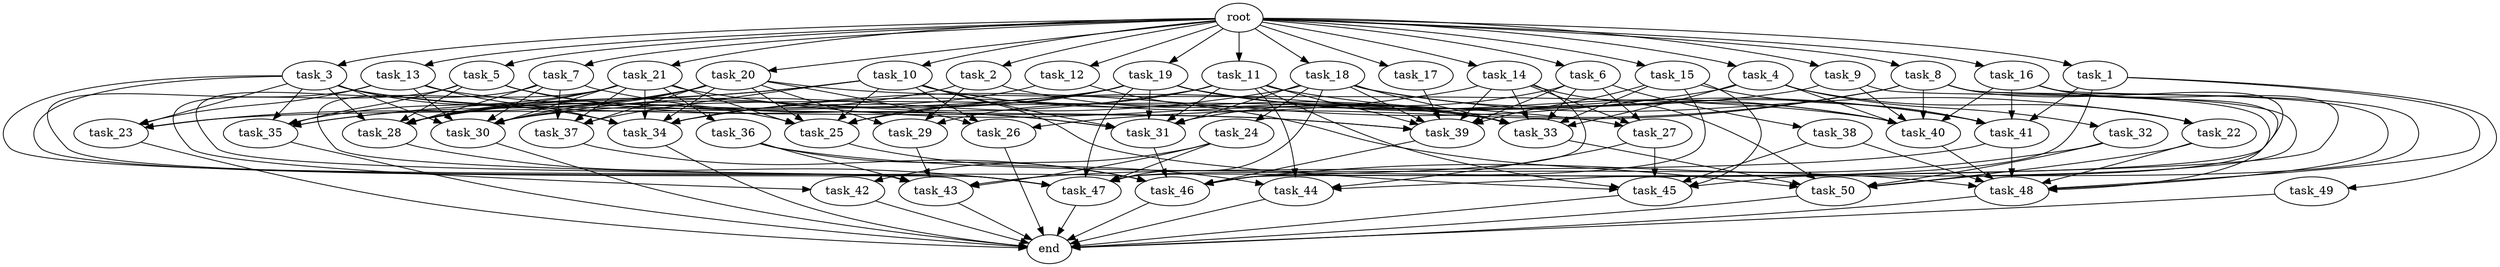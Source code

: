 digraph G {
  root [size="0.000000e+00"];
  task_1 [size="3.295175e+10"];
  task_2 [size="2.097332e+10"];
  task_3 [size="7.632124e+10"];
  task_4 [size="9.967602e+10"];
  task_5 [size="3.167987e+10"];
  task_6 [size="9.712291e+10"];
  task_7 [size="4.015359e+10"];
  task_8 [size="1.273397e+10"];
  task_9 [size="6.411915e+10"];
  task_10 [size="3.688071e+10"];
  task_11 [size="5.339042e+10"];
  task_12 [size="2.697845e+10"];
  task_13 [size="6.120796e+10"];
  task_14 [size="8.170459e+10"];
  task_15 [size="6.569429e+10"];
  task_16 [size="9.674903e+10"];
  task_17 [size="1.830541e+10"];
  task_18 [size="1.915847e+10"];
  task_19 [size="1.949341e+10"];
  task_20 [size="5.552049e+10"];
  task_21 [size="5.932026e+10"];
  task_22 [size="8.254946e+10"];
  task_23 [size="5.112250e+10"];
  task_24 [size="6.936951e+10"];
  task_25 [size="9.490113e+10"];
  task_26 [size="7.368360e+10"];
  task_27 [size="6.286184e+10"];
  task_28 [size="8.759076e+10"];
  task_29 [size="1.714777e+10"];
  task_30 [size="5.179198e+10"];
  task_31 [size="3.361296e+10"];
  task_32 [size="9.260647e+10"];
  task_33 [size="4.958878e+10"];
  task_34 [size="4.566659e+09"];
  task_35 [size="4.971246e+10"];
  task_36 [size="6.656862e+10"];
  task_37 [size="8.812114e+09"];
  task_38 [size="6.861571e+10"];
  task_39 [size="8.917409e+10"];
  task_40 [size="8.212971e+10"];
  task_41 [size="8.083144e+10"];
  task_42 [size="3.607761e+10"];
  task_43 [size="7.883837e+10"];
  task_44 [size="8.224619e+10"];
  task_45 [size="9.120777e+10"];
  task_46 [size="3.581927e+10"];
  task_47 [size="2.805707e+10"];
  task_48 [size="7.012618e+10"];
  task_49 [size="4.923914e+10"];
  task_50 [size="4.824754e+10"];
  end [size="0.000000e+00"];

  root -> task_1 [size="1.000000e-12"];
  root -> task_2 [size="1.000000e-12"];
  root -> task_3 [size="1.000000e-12"];
  root -> task_4 [size="1.000000e-12"];
  root -> task_5 [size="1.000000e-12"];
  root -> task_6 [size="1.000000e-12"];
  root -> task_7 [size="1.000000e-12"];
  root -> task_8 [size="1.000000e-12"];
  root -> task_9 [size="1.000000e-12"];
  root -> task_10 [size="1.000000e-12"];
  root -> task_11 [size="1.000000e-12"];
  root -> task_12 [size="1.000000e-12"];
  root -> task_13 [size="1.000000e-12"];
  root -> task_14 [size="1.000000e-12"];
  root -> task_15 [size="1.000000e-12"];
  root -> task_16 [size="1.000000e-12"];
  root -> task_17 [size="1.000000e-12"];
  root -> task_18 [size="1.000000e-12"];
  root -> task_19 [size="1.000000e-12"];
  root -> task_20 [size="1.000000e-12"];
  root -> task_21 [size="1.000000e-12"];
  task_1 -> task_41 [size="1.616629e+08"];
  task_1 -> task_47 [size="3.507134e+07"];
  task_1 -> task_48 [size="8.765772e+07"];
  task_1 -> task_49 [size="4.923914e+08"];
  task_2 -> task_28 [size="1.094884e+08"];
  task_2 -> task_29 [size="5.715923e+07"];
  task_2 -> task_33 [size="5.509864e+07"];
  task_3 -> task_23 [size="1.278062e+08"];
  task_3 -> task_28 [size="1.094884e+08"];
  task_3 -> task_30 [size="6.473997e+07"];
  task_3 -> task_33 [size="5.509864e+07"];
  task_3 -> task_34 [size="6.523799e+06"];
  task_3 -> task_35 [size="9.942492e+07"];
  task_3 -> task_39 [size="1.114676e+08"];
  task_3 -> task_43 [size="1.313973e+08"];
  task_3 -> task_47 [size="3.507134e+07"];
  task_4 -> task_22 [size="4.127473e+08"];
  task_4 -> task_32 [size="9.260647e+08"];
  task_4 -> task_33 [size="5.509864e+07"];
  task_4 -> task_34 [size="6.523799e+06"];
  task_4 -> task_40 [size="1.173282e+08"];
  task_5 -> task_25 [size="1.581685e+08"];
  task_5 -> task_28 [size="1.094884e+08"];
  task_5 -> task_31 [size="4.801852e+07"];
  task_5 -> task_35 [size="9.942492e+07"];
  task_5 -> task_42 [size="1.803881e+08"];
  task_6 -> task_27 [size="2.095395e+08"];
  task_6 -> task_31 [size="4.801852e+07"];
  task_6 -> task_33 [size="5.509864e+07"];
  task_6 -> task_38 [size="6.861571e+08"];
  task_6 -> task_39 [size="1.114676e+08"];
  task_7 -> task_28 [size="1.094884e+08"];
  task_7 -> task_30 [size="6.473997e+07"];
  task_7 -> task_31 [size="4.801852e+07"];
  task_7 -> task_37 [size="2.203029e+07"];
  task_7 -> task_43 [size="1.313973e+08"];
  task_8 -> task_25 [size="1.581685e+08"];
  task_8 -> task_26 [size="2.456120e+08"];
  task_8 -> task_40 [size="1.173282e+08"];
  task_8 -> task_45 [size="1.520129e+08"];
  task_8 -> task_48 [size="8.765772e+07"];
  task_8 -> task_50 [size="6.892506e+07"];
  task_9 -> task_30 [size="6.473997e+07"];
  task_9 -> task_40 [size="1.173282e+08"];
  task_9 -> task_48 [size="8.765772e+07"];
  task_10 -> task_25 [size="1.581685e+08"];
  task_10 -> task_26 [size="2.456120e+08"];
  task_10 -> task_28 [size="1.094884e+08"];
  task_10 -> task_31 [size="4.801852e+07"];
  task_10 -> task_33 [size="5.509864e+07"];
  task_10 -> task_35 [size="9.942492e+07"];
  task_10 -> task_37 [size="2.203029e+07"];
  task_10 -> task_45 [size="1.520129e+08"];
  task_11 -> task_28 [size="1.094884e+08"];
  task_11 -> task_29 [size="5.715923e+07"];
  task_11 -> task_31 [size="4.801852e+07"];
  task_11 -> task_39 [size="1.114676e+08"];
  task_11 -> task_41 [size="1.616629e+08"];
  task_11 -> task_44 [size="2.056155e+08"];
  task_11 -> task_45 [size="1.520129e+08"];
  task_12 -> task_34 [size="6.523799e+06"];
  task_12 -> task_50 [size="6.892506e+07"];
  task_13 -> task_23 [size="1.278062e+08"];
  task_13 -> task_30 [size="6.473997e+07"];
  task_13 -> task_34 [size="6.523799e+06"];
  task_13 -> task_39 [size="1.114676e+08"];
  task_13 -> task_46 [size="4.477409e+07"];
  task_14 -> task_27 [size="2.095395e+08"];
  task_14 -> task_33 [size="5.509864e+07"];
  task_14 -> task_34 [size="6.523799e+06"];
  task_14 -> task_39 [size="1.114676e+08"];
  task_14 -> task_46 [size="4.477409e+07"];
  task_14 -> task_50 [size="6.892506e+07"];
  task_15 -> task_33 [size="5.509864e+07"];
  task_15 -> task_39 [size="1.114676e+08"];
  task_15 -> task_41 [size="1.616629e+08"];
  task_15 -> task_45 [size="1.520129e+08"];
  task_15 -> task_47 [size="3.507134e+07"];
  task_16 -> task_40 [size="1.173282e+08"];
  task_16 -> task_41 [size="1.616629e+08"];
  task_16 -> task_44 [size="2.056155e+08"];
  task_16 -> task_46 [size="4.477409e+07"];
  task_16 -> task_50 [size="6.892506e+07"];
  task_17 -> task_39 [size="1.114676e+08"];
  task_18 -> task_22 [size="4.127473e+08"];
  task_18 -> task_24 [size="6.936951e+08"];
  task_18 -> task_30 [size="6.473997e+07"];
  task_18 -> task_31 [size="4.801852e+07"];
  task_18 -> task_33 [size="5.509864e+07"];
  task_18 -> task_39 [size="1.114676e+08"];
  task_18 -> task_40 [size="1.173282e+08"];
  task_18 -> task_47 [size="3.507134e+07"];
  task_19 -> task_23 [size="1.278062e+08"];
  task_19 -> task_25 [size="1.581685e+08"];
  task_19 -> task_30 [size="6.473997e+07"];
  task_19 -> task_31 [size="4.801852e+07"];
  task_19 -> task_33 [size="5.509864e+07"];
  task_19 -> task_40 [size="1.173282e+08"];
  task_19 -> task_41 [size="1.616629e+08"];
  task_19 -> task_47 [size="3.507134e+07"];
  task_20 -> task_23 [size="1.278062e+08"];
  task_20 -> task_25 [size="1.581685e+08"];
  task_20 -> task_26 [size="2.456120e+08"];
  task_20 -> task_28 [size="1.094884e+08"];
  task_20 -> task_29 [size="5.715923e+07"];
  task_20 -> task_30 [size="6.473997e+07"];
  task_20 -> task_34 [size="6.523799e+06"];
  task_20 -> task_35 [size="9.942492e+07"];
  task_20 -> task_37 [size="2.203029e+07"];
  task_20 -> task_40 [size="1.173282e+08"];
  task_21 -> task_25 [size="1.581685e+08"];
  task_21 -> task_27 [size="2.095395e+08"];
  task_21 -> task_28 [size="1.094884e+08"];
  task_21 -> task_30 [size="6.473997e+07"];
  task_21 -> task_34 [size="6.523799e+06"];
  task_21 -> task_35 [size="9.942492e+07"];
  task_21 -> task_36 [size="6.656862e+08"];
  task_21 -> task_37 [size="2.203029e+07"];
  task_21 -> task_47 [size="3.507134e+07"];
  task_22 -> task_48 [size="8.765772e+07"];
  task_22 -> task_50 [size="6.892506e+07"];
  task_23 -> end [size="1.000000e-12"];
  task_24 -> task_42 [size="1.803881e+08"];
  task_24 -> task_43 [size="1.313973e+08"];
  task_24 -> task_47 [size="3.507134e+07"];
  task_25 -> task_44 [size="2.056155e+08"];
  task_26 -> end [size="1.000000e-12"];
  task_27 -> task_44 [size="2.056155e+08"];
  task_27 -> task_45 [size="1.520129e+08"];
  task_28 -> task_47 [size="3.507134e+07"];
  task_29 -> task_43 [size="1.313973e+08"];
  task_30 -> end [size="1.000000e-12"];
  task_31 -> task_46 [size="4.477409e+07"];
  task_32 -> task_46 [size="4.477409e+07"];
  task_32 -> task_50 [size="6.892506e+07"];
  task_33 -> task_50 [size="6.892506e+07"];
  task_34 -> end [size="1.000000e-12"];
  task_35 -> end [size="1.000000e-12"];
  task_36 -> task_43 [size="1.313973e+08"];
  task_36 -> task_46 [size="4.477409e+07"];
  task_36 -> task_48 [size="8.765772e+07"];
  task_37 -> task_46 [size="4.477409e+07"];
  task_38 -> task_45 [size="1.520129e+08"];
  task_38 -> task_48 [size="8.765772e+07"];
  task_39 -> task_46 [size="4.477409e+07"];
  task_40 -> task_48 [size="8.765772e+07"];
  task_41 -> task_43 [size="1.313973e+08"];
  task_41 -> task_48 [size="8.765772e+07"];
  task_42 -> end [size="1.000000e-12"];
  task_43 -> end [size="1.000000e-12"];
  task_44 -> end [size="1.000000e-12"];
  task_45 -> end [size="1.000000e-12"];
  task_46 -> end [size="1.000000e-12"];
  task_47 -> end [size="1.000000e-12"];
  task_48 -> end [size="1.000000e-12"];
  task_49 -> end [size="1.000000e-12"];
  task_50 -> end [size="1.000000e-12"];
}
